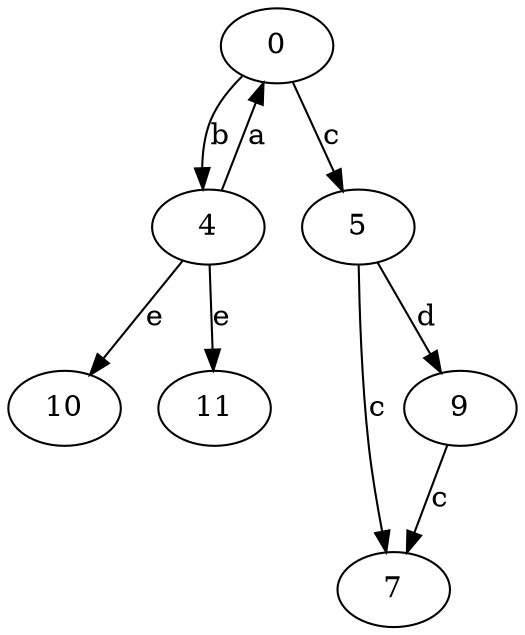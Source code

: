 strict digraph  {
0;
4;
5;
7;
9;
10;
11;
0 -> 4  [label=b];
0 -> 5  [label=c];
4 -> 0  [label=a];
4 -> 10  [label=e];
4 -> 11  [label=e];
5 -> 7  [label=c];
5 -> 9  [label=d];
9 -> 7  [label=c];
}

